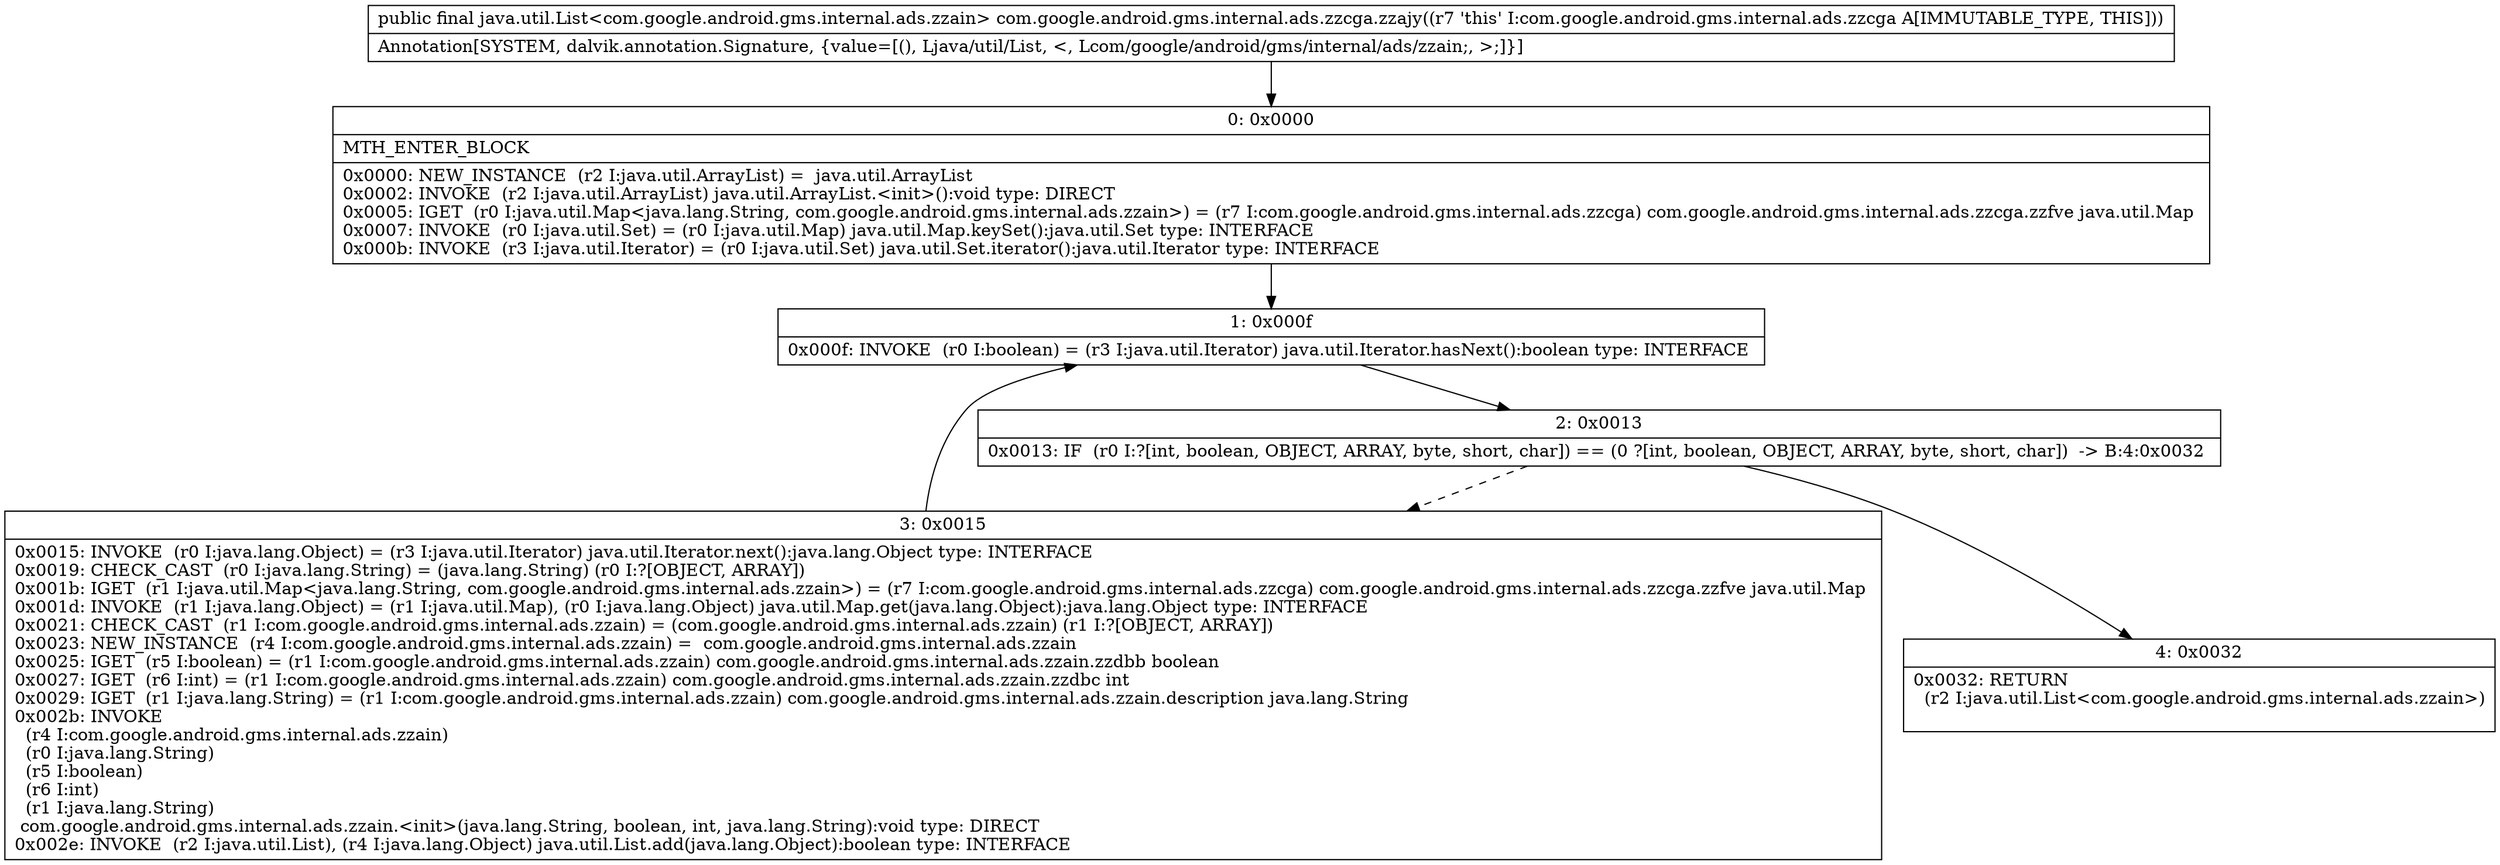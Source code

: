 digraph "CFG forcom.google.android.gms.internal.ads.zzcga.zzajy()Ljava\/util\/List;" {
Node_0 [shape=record,label="{0\:\ 0x0000|MTH_ENTER_BLOCK\l|0x0000: NEW_INSTANCE  (r2 I:java.util.ArrayList) =  java.util.ArrayList \l0x0002: INVOKE  (r2 I:java.util.ArrayList) java.util.ArrayList.\<init\>():void type: DIRECT \l0x0005: IGET  (r0 I:java.util.Map\<java.lang.String, com.google.android.gms.internal.ads.zzain\>) = (r7 I:com.google.android.gms.internal.ads.zzcga) com.google.android.gms.internal.ads.zzcga.zzfve java.util.Map \l0x0007: INVOKE  (r0 I:java.util.Set) = (r0 I:java.util.Map) java.util.Map.keySet():java.util.Set type: INTERFACE \l0x000b: INVOKE  (r3 I:java.util.Iterator) = (r0 I:java.util.Set) java.util.Set.iterator():java.util.Iterator type: INTERFACE \l}"];
Node_1 [shape=record,label="{1\:\ 0x000f|0x000f: INVOKE  (r0 I:boolean) = (r3 I:java.util.Iterator) java.util.Iterator.hasNext():boolean type: INTERFACE \l}"];
Node_2 [shape=record,label="{2\:\ 0x0013|0x0013: IF  (r0 I:?[int, boolean, OBJECT, ARRAY, byte, short, char]) == (0 ?[int, boolean, OBJECT, ARRAY, byte, short, char])  \-\> B:4:0x0032 \l}"];
Node_3 [shape=record,label="{3\:\ 0x0015|0x0015: INVOKE  (r0 I:java.lang.Object) = (r3 I:java.util.Iterator) java.util.Iterator.next():java.lang.Object type: INTERFACE \l0x0019: CHECK_CAST  (r0 I:java.lang.String) = (java.lang.String) (r0 I:?[OBJECT, ARRAY]) \l0x001b: IGET  (r1 I:java.util.Map\<java.lang.String, com.google.android.gms.internal.ads.zzain\>) = (r7 I:com.google.android.gms.internal.ads.zzcga) com.google.android.gms.internal.ads.zzcga.zzfve java.util.Map \l0x001d: INVOKE  (r1 I:java.lang.Object) = (r1 I:java.util.Map), (r0 I:java.lang.Object) java.util.Map.get(java.lang.Object):java.lang.Object type: INTERFACE \l0x0021: CHECK_CAST  (r1 I:com.google.android.gms.internal.ads.zzain) = (com.google.android.gms.internal.ads.zzain) (r1 I:?[OBJECT, ARRAY]) \l0x0023: NEW_INSTANCE  (r4 I:com.google.android.gms.internal.ads.zzain) =  com.google.android.gms.internal.ads.zzain \l0x0025: IGET  (r5 I:boolean) = (r1 I:com.google.android.gms.internal.ads.zzain) com.google.android.gms.internal.ads.zzain.zzdbb boolean \l0x0027: IGET  (r6 I:int) = (r1 I:com.google.android.gms.internal.ads.zzain) com.google.android.gms.internal.ads.zzain.zzdbc int \l0x0029: IGET  (r1 I:java.lang.String) = (r1 I:com.google.android.gms.internal.ads.zzain) com.google.android.gms.internal.ads.zzain.description java.lang.String \l0x002b: INVOKE  \l  (r4 I:com.google.android.gms.internal.ads.zzain)\l  (r0 I:java.lang.String)\l  (r5 I:boolean)\l  (r6 I:int)\l  (r1 I:java.lang.String)\l com.google.android.gms.internal.ads.zzain.\<init\>(java.lang.String, boolean, int, java.lang.String):void type: DIRECT \l0x002e: INVOKE  (r2 I:java.util.List), (r4 I:java.lang.Object) java.util.List.add(java.lang.Object):boolean type: INTERFACE \l}"];
Node_4 [shape=record,label="{4\:\ 0x0032|0x0032: RETURN  \l  (r2 I:java.util.List\<com.google.android.gms.internal.ads.zzain\>)\l \l}"];
MethodNode[shape=record,label="{public final java.util.List\<com.google.android.gms.internal.ads.zzain\> com.google.android.gms.internal.ads.zzcga.zzajy((r7 'this' I:com.google.android.gms.internal.ads.zzcga A[IMMUTABLE_TYPE, THIS]))  | Annotation[SYSTEM, dalvik.annotation.Signature, \{value=[(), Ljava\/util\/List, \<, Lcom\/google\/android\/gms\/internal\/ads\/zzain;, \>;]\}]\l}"];
MethodNode -> Node_0;
Node_0 -> Node_1;
Node_1 -> Node_2;
Node_2 -> Node_3[style=dashed];
Node_2 -> Node_4;
Node_3 -> Node_1;
}

